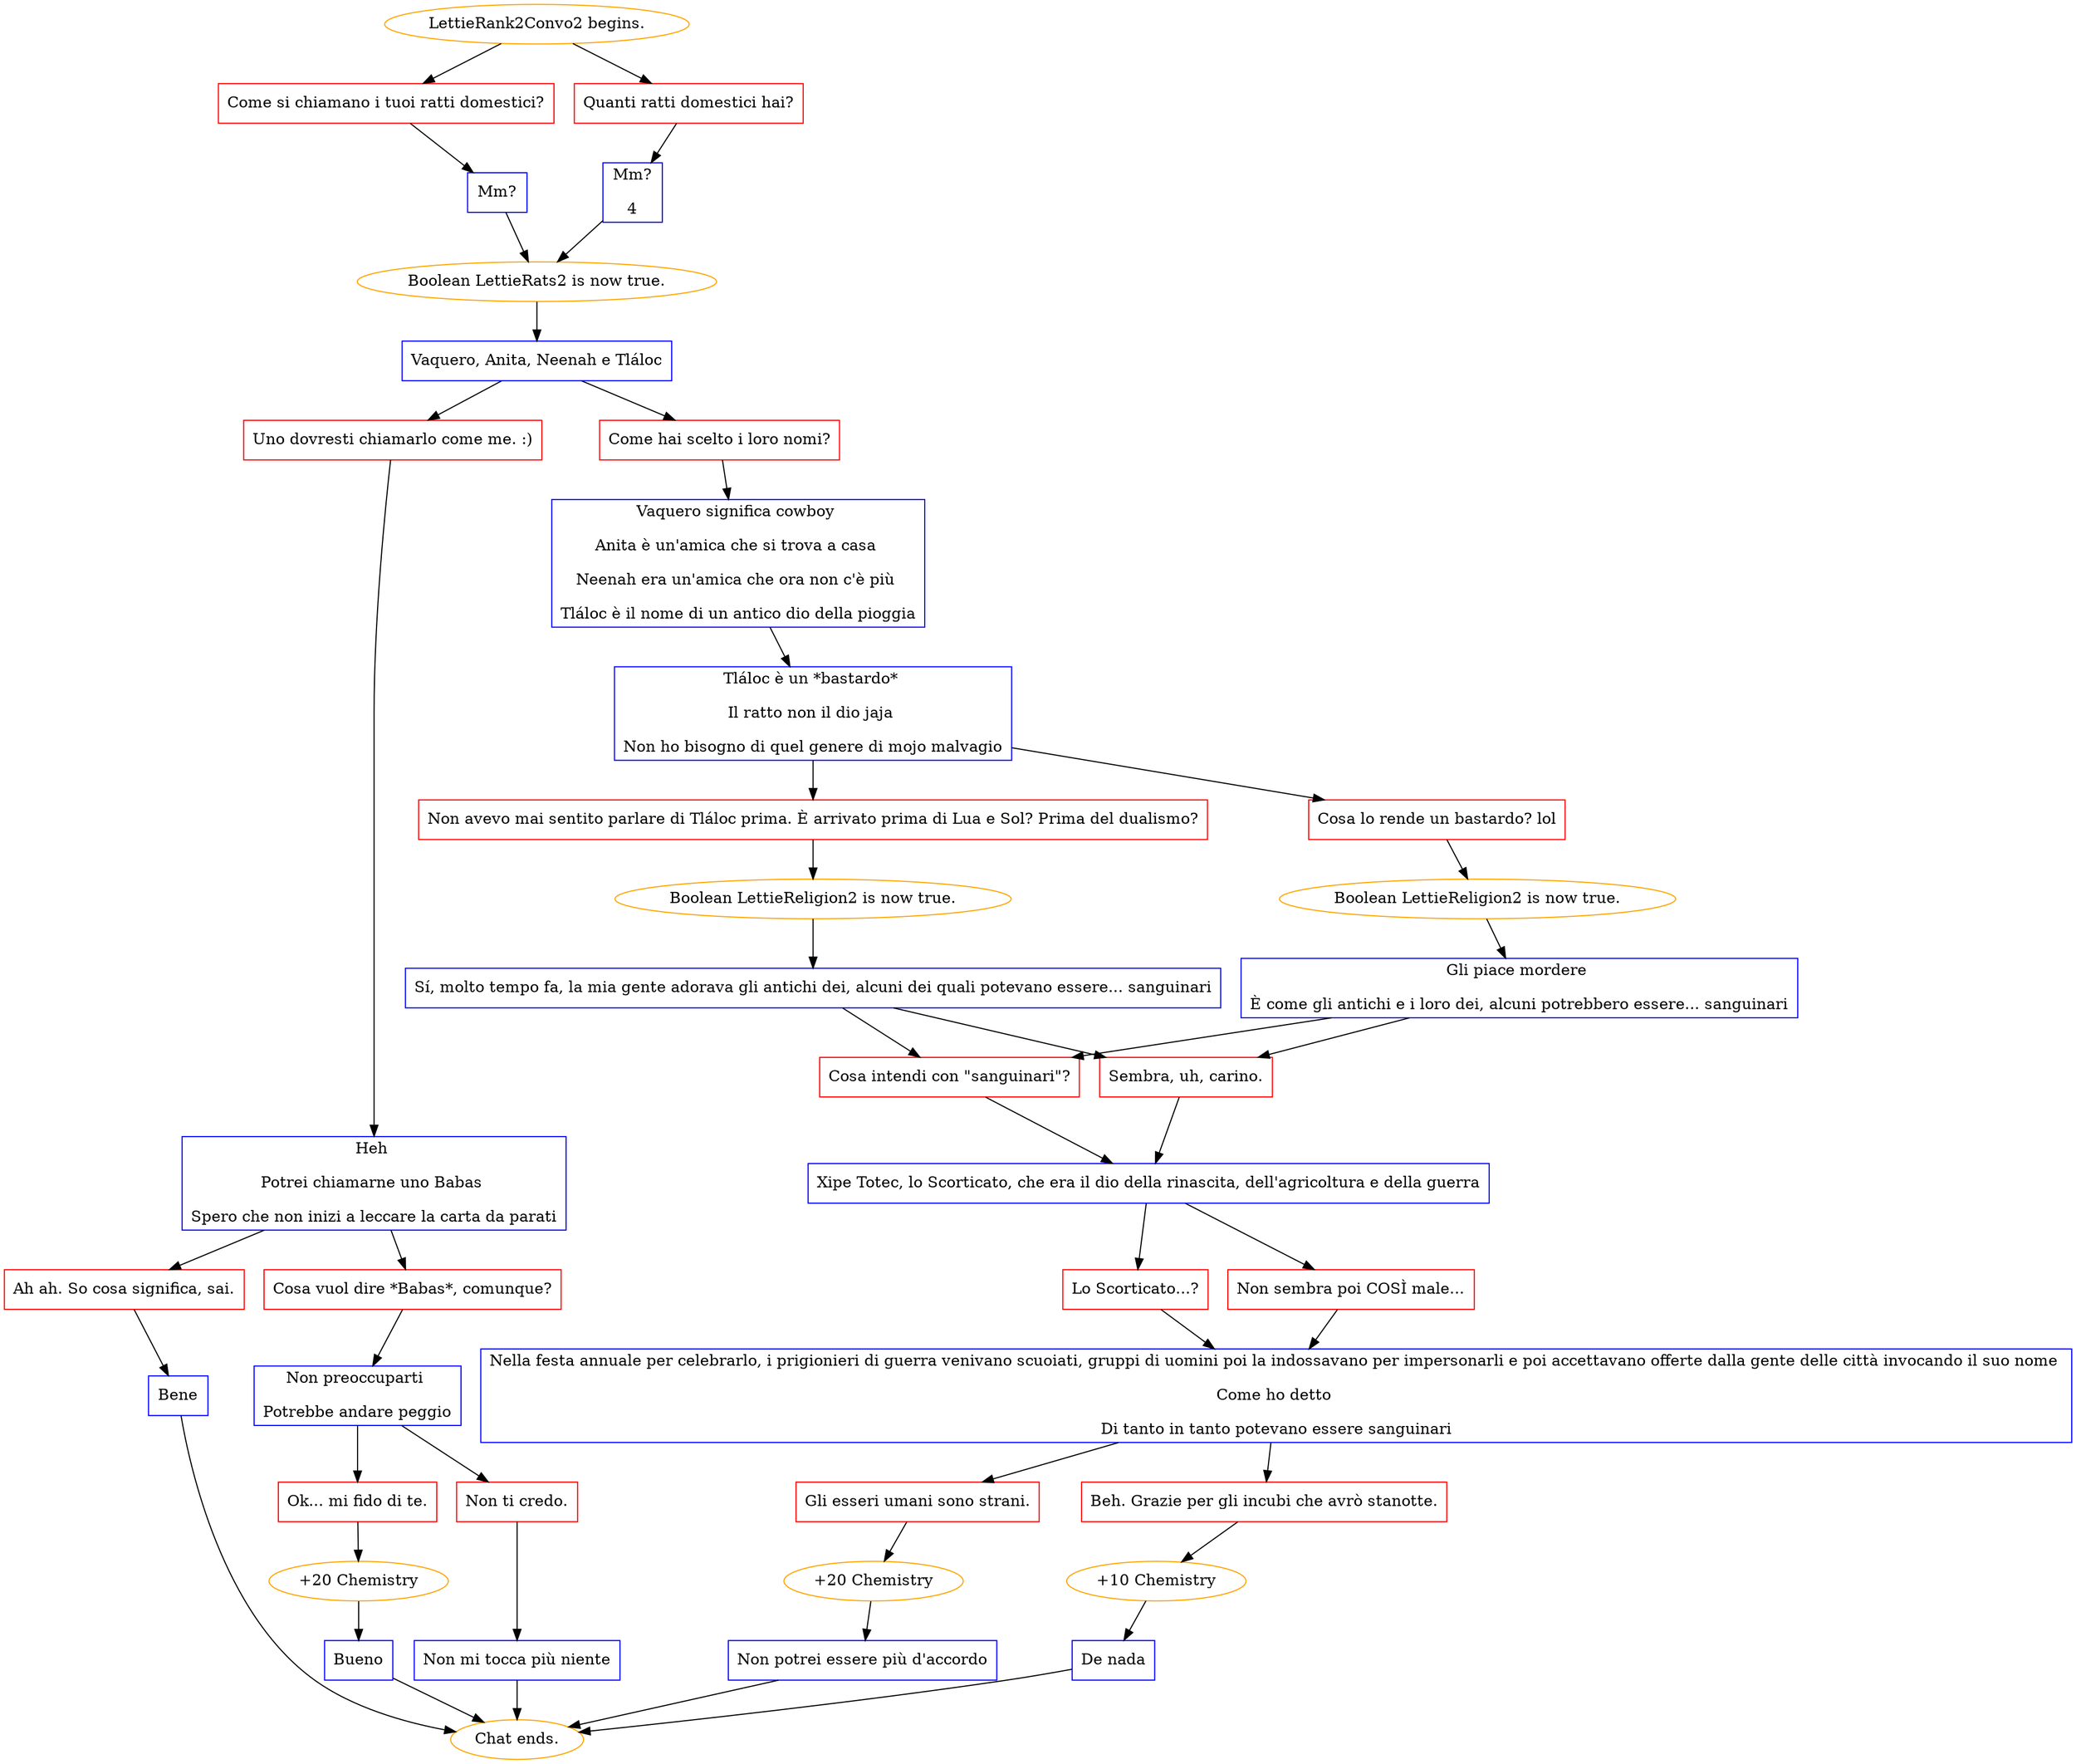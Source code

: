 digraph {
	"LettieRank2Convo2 begins." [color=orange];
		"LettieRank2Convo2 begins." -> j2547065767;
		"LettieRank2Convo2 begins." -> j3707803355;
	j2547065767 [label="Come si chiamano i tuoi ratti domestici?",shape=box,color=red];
		j2547065767 -> j3403874281;
	j3707803355 [label="Quanti ratti domestici hai?",shape=box,color=red];
		j3707803355 -> j3626359735;
	j3403874281 [label="Mm?",shape=box,color=blue];
		j3403874281 -> j3349096679;
	j3626359735 [label="Mm?
4",shape=box,color=blue];
		j3626359735 -> j3349096679;
	j3349096679 [label="Boolean LettieRats2 is now true.",color=orange];
		j3349096679 -> j1719765519;
	j1719765519 [label="Vaquero, Anita, Neenah e Tláloc",shape=box,color=blue];
		j1719765519 -> j4222227052;
		j1719765519 -> j1257848899;
	j4222227052 [label="Come hai scelto i loro nomi?",shape=box,color=red];
		j4222227052 -> j2234266842;
	j1257848899 [label="Uno dovresti chiamarlo come me. :)",shape=box,color=red];
		j1257848899 -> j4218339068;
	j2234266842 [label="Vaquero significa cowboy 
Anita è un'amica che si trova a casa 
Neenah era un'amica che ora non c'è più 
Tláloc è il nome di un antico dio della pioggia",shape=box,color=blue];
		j2234266842 -> j1546738555;
	j4218339068 [label="Heh 
Potrei chiamarne uno Babas 
Spero che non inizi a leccare la carta da parati",shape=box,color=blue];
		j4218339068 -> j2964543110;
		j4218339068 -> j4278155194;
	j1546738555 [label="Tláloc è un *bastardo* 
Il ratto non il dio jaja 
Non ho bisogno di quel genere di mojo malvagio",shape=box,color=blue];
		j1546738555 -> j243449292;
		j1546738555 -> j626383762;
	j2964543110 [label="Cosa vuol dire *Babas*, comunque?",shape=box,color=red];
		j2964543110 -> j1202523732;
	j4278155194 [label="Ah ah. So cosa significa, sai.",shape=box,color=red];
		j4278155194 -> j3237791417;
	j243449292 [label="Non avevo mai sentito parlare di Tláloc prima. È arrivato prima di Lua e Sol? Prima del dualismo?",shape=box,color=red];
		j243449292 -> j1412222763;
	j626383762 [label="Cosa lo rende un bastardo? lol",shape=box,color=red];
		j626383762 -> j4067501018;
	j1202523732 [label="Non preoccuparti 
Potrebbe andare peggio",shape=box,color=blue];
		j1202523732 -> j3838633907;
		j1202523732 -> j2974475769;
	j3237791417 [label="Bene",shape=box,color=blue];
		j3237791417 -> "Chat ends.";
	j1412222763 [label="Boolean LettieReligion2 is now true.",color=orange];
		j1412222763 -> j3511406909;
	j4067501018 [label="Boolean LettieReligion2 is now true.",color=orange];
		j4067501018 -> j3148628632;
	j3838633907 [label="Ok... mi fido di te.",shape=box,color=red];
		j3838633907 -> j1542753201;
	j2974475769 [label="Non ti credo.",shape=box,color=red];
		j2974475769 -> j2788888690;
	"Chat ends." [color=orange];
	j3511406909 [label="Sí, molto tempo fa, la mia gente adorava gli antichi dei, alcuni dei quali potevano essere... sanguinari",shape=box,color=blue];
		j3511406909 -> j3911854602;
		j3511406909 -> j2479543106;
	j3148628632 [label="Gli piace mordere 
È come gli antichi e i loro dei, alcuni potrebbero essere... sanguinari",shape=box,color=blue];
		j3148628632 -> j2479543106;
		j3148628632 -> j3911854602;
	j1542753201 [label="+20 Chemistry",color=orange];
		j1542753201 -> j3748645904;
	j2788888690 [label="Non mi tocca più niente",shape=box,color=blue];
		j2788888690 -> "Chat ends.";
	j3911854602 [label="Cosa intendi con \"sanguinari\"?",shape=box,color=red];
		j3911854602 -> j871958515;
	j2479543106 [label="Sembra, uh, carino.",shape=box,color=red];
		j2479543106 -> j871958515;
	j3748645904 [label="Bueno",shape=box,color=blue];
		j3748645904 -> "Chat ends.";
	j871958515 [label="Xipe Totec, lo Scorticato, che era il dio della rinascita, dell'agricoltura e della guerra",shape=box,color=blue];
		j871958515 -> j3182512790;
		j871958515 -> j1600675903;
	j3182512790 [label="Lo Scorticato...?",shape=box,color=red];
		j3182512790 -> j612683510;
	j1600675903 [label="Non sembra poi COSÌ male...",shape=box,color=red];
		j1600675903 -> j612683510;
	j612683510 [label="Nella festa annuale per celebrarlo, i prigionieri di guerra venivano scuoiati, gruppi di uomini poi la indossavano per impersonarli e poi accettavano offerte dalla gente delle città invocando il suo nome 
Come ho detto 
Di tanto in tanto potevano essere sanguinari",shape=box,color=blue];
		j612683510 -> j79106019;
		j612683510 -> j2846077630;
	j79106019 [label="Beh. Grazie per gli incubi che avrò stanotte.",shape=box,color=red];
		j79106019 -> j1783358073;
	j2846077630 [label="Gli esseri umani sono strani.",shape=box,color=red];
		j2846077630 -> j3510757797;
	j1783358073 [label="+10 Chemistry",color=orange];
		j1783358073 -> j2744980338;
	j3510757797 [label="+20 Chemistry",color=orange];
		j3510757797 -> j2584907415;
	j2744980338 [label="De nada",shape=box,color=blue];
		j2744980338 -> "Chat ends.";
	j2584907415 [label="Non potrei essere più d'accordo",shape=box,color=blue];
		j2584907415 -> "Chat ends.";
}